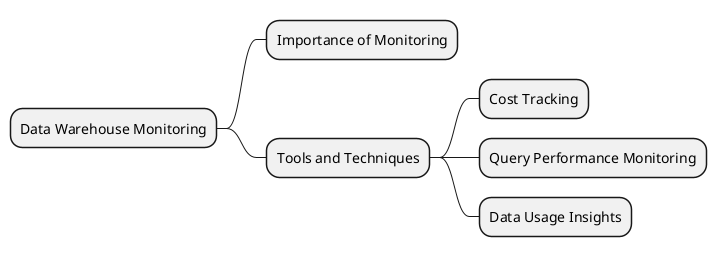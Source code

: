 @startmindmap
* Data Warehouse Monitoring
** Importance of Monitoring
** Tools and Techniques
*** Cost Tracking
*** Query Performance Monitoring
*** Data Usage Insights
@endmindmap